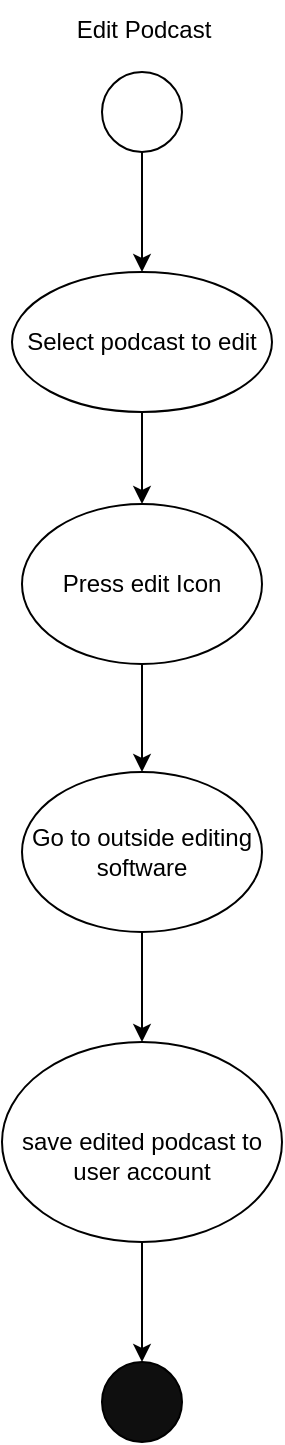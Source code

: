 <mxfile version="21.7.4" type="device">
  <diagram name="Page-1" id="wLwSyoKLnbe2JT4sdMwb">
    <mxGraphModel dx="2035" dy="1130" grid="1" gridSize="10" guides="1" tooltips="1" connect="1" arrows="1" fold="1" page="1" pageScale="1" pageWidth="850" pageHeight="1100" math="0" shadow="0">
      <root>
        <mxCell id="0" />
        <mxCell id="1" parent="0" />
        <mxCell id="oXLlJpICOgz04VFmjEHe-25" style="edgeStyle=orthogonalEdgeStyle;rounded=0;orthogonalLoop=1;jettySize=auto;html=1;exitX=0.5;exitY=1;exitDx=0;exitDy=0;" edge="1" parent="1" source="oXLlJpICOgz04VFmjEHe-26" target="oXLlJpICOgz04VFmjEHe-41">
          <mxGeometry relative="1" as="geometry" />
        </mxCell>
        <mxCell id="oXLlJpICOgz04VFmjEHe-26" value="Select podcast to edit" style="ellipse;whiteSpace=wrap;html=1;" vertex="1" parent="1">
          <mxGeometry x="265" y="280" width="130" height="70" as="geometry" />
        </mxCell>
        <mxCell id="oXLlJpICOgz04VFmjEHe-42" style="edgeStyle=orthogonalEdgeStyle;rounded=0;orthogonalLoop=1;jettySize=auto;html=1;exitX=0.5;exitY=1;exitDx=0;exitDy=0;entryX=0.5;entryY=0;entryDx=0;entryDy=0;" edge="1" parent="1" source="oXLlJpICOgz04VFmjEHe-28" target="oXLlJpICOgz04VFmjEHe-31">
          <mxGeometry relative="1" as="geometry" />
        </mxCell>
        <mxCell id="oXLlJpICOgz04VFmjEHe-28" value="Go to outside editing software" style="ellipse;whiteSpace=wrap;html=1;" vertex="1" parent="1">
          <mxGeometry x="270" y="530" width="120" height="80" as="geometry" />
        </mxCell>
        <mxCell id="oXLlJpICOgz04VFmjEHe-29" value="" style="endArrow=classic;html=1;rounded=0;exitX=0.5;exitY=1;exitDx=0;exitDy=0;entryX=0.5;entryY=0;entryDx=0;entryDy=0;" edge="1" parent="1" target="oXLlJpICOgz04VFmjEHe-26">
          <mxGeometry width="50" height="50" relative="1" as="geometry">
            <mxPoint x="330" y="220" as="sourcePoint" />
            <mxPoint x="460" y="380" as="targetPoint" />
          </mxGeometry>
        </mxCell>
        <mxCell id="oXLlJpICOgz04VFmjEHe-44" style="edgeStyle=orthogonalEdgeStyle;rounded=0;orthogonalLoop=1;jettySize=auto;html=1;exitX=0.5;exitY=1;exitDx=0;exitDy=0;entryX=0.5;entryY=0;entryDx=0;entryDy=0;" edge="1" parent="1" source="oXLlJpICOgz04VFmjEHe-31" target="oXLlJpICOgz04VFmjEHe-39">
          <mxGeometry relative="1" as="geometry" />
        </mxCell>
        <mxCell id="oXLlJpICOgz04VFmjEHe-31" value="&lt;br&gt;save edited podcast to user account" style="ellipse;whiteSpace=wrap;html=1;" vertex="1" parent="1">
          <mxGeometry x="260" y="665" width="140" height="100" as="geometry" />
        </mxCell>
        <mxCell id="oXLlJpICOgz04VFmjEHe-37" value="Edit Podcast" style="text;html=1;strokeColor=none;fillColor=none;align=center;verticalAlign=middle;whiteSpace=wrap;rounded=0;" vertex="1" parent="1">
          <mxGeometry x="271" y="144" width="120" height="30" as="geometry" />
        </mxCell>
        <mxCell id="oXLlJpICOgz04VFmjEHe-38" value="" style="ellipse;whiteSpace=wrap;html=1;aspect=fixed;" vertex="1" parent="1">
          <mxGeometry x="310" y="180" width="40" height="40" as="geometry" />
        </mxCell>
        <mxCell id="oXLlJpICOgz04VFmjEHe-39" value="" style="ellipse;whiteSpace=wrap;html=1;aspect=fixed;fillColor=#0f0f0f;" vertex="1" parent="1">
          <mxGeometry x="310" y="825" width="40" height="40" as="geometry" />
        </mxCell>
        <mxCell id="oXLlJpICOgz04VFmjEHe-40" style="edgeStyle=orthogonalEdgeStyle;rounded=0;orthogonalLoop=1;jettySize=auto;html=1;exitX=0.5;exitY=1;exitDx=0;exitDy=0;entryX=0.5;entryY=0;entryDx=0;entryDy=0;" edge="1" parent="1" source="oXLlJpICOgz04VFmjEHe-41" target="oXLlJpICOgz04VFmjEHe-28">
          <mxGeometry relative="1" as="geometry" />
        </mxCell>
        <mxCell id="oXLlJpICOgz04VFmjEHe-41" value="Press edit Icon" style="ellipse;whiteSpace=wrap;html=1;" vertex="1" parent="1">
          <mxGeometry x="270" y="396" width="120" height="80" as="geometry" />
        </mxCell>
      </root>
    </mxGraphModel>
  </diagram>
</mxfile>
